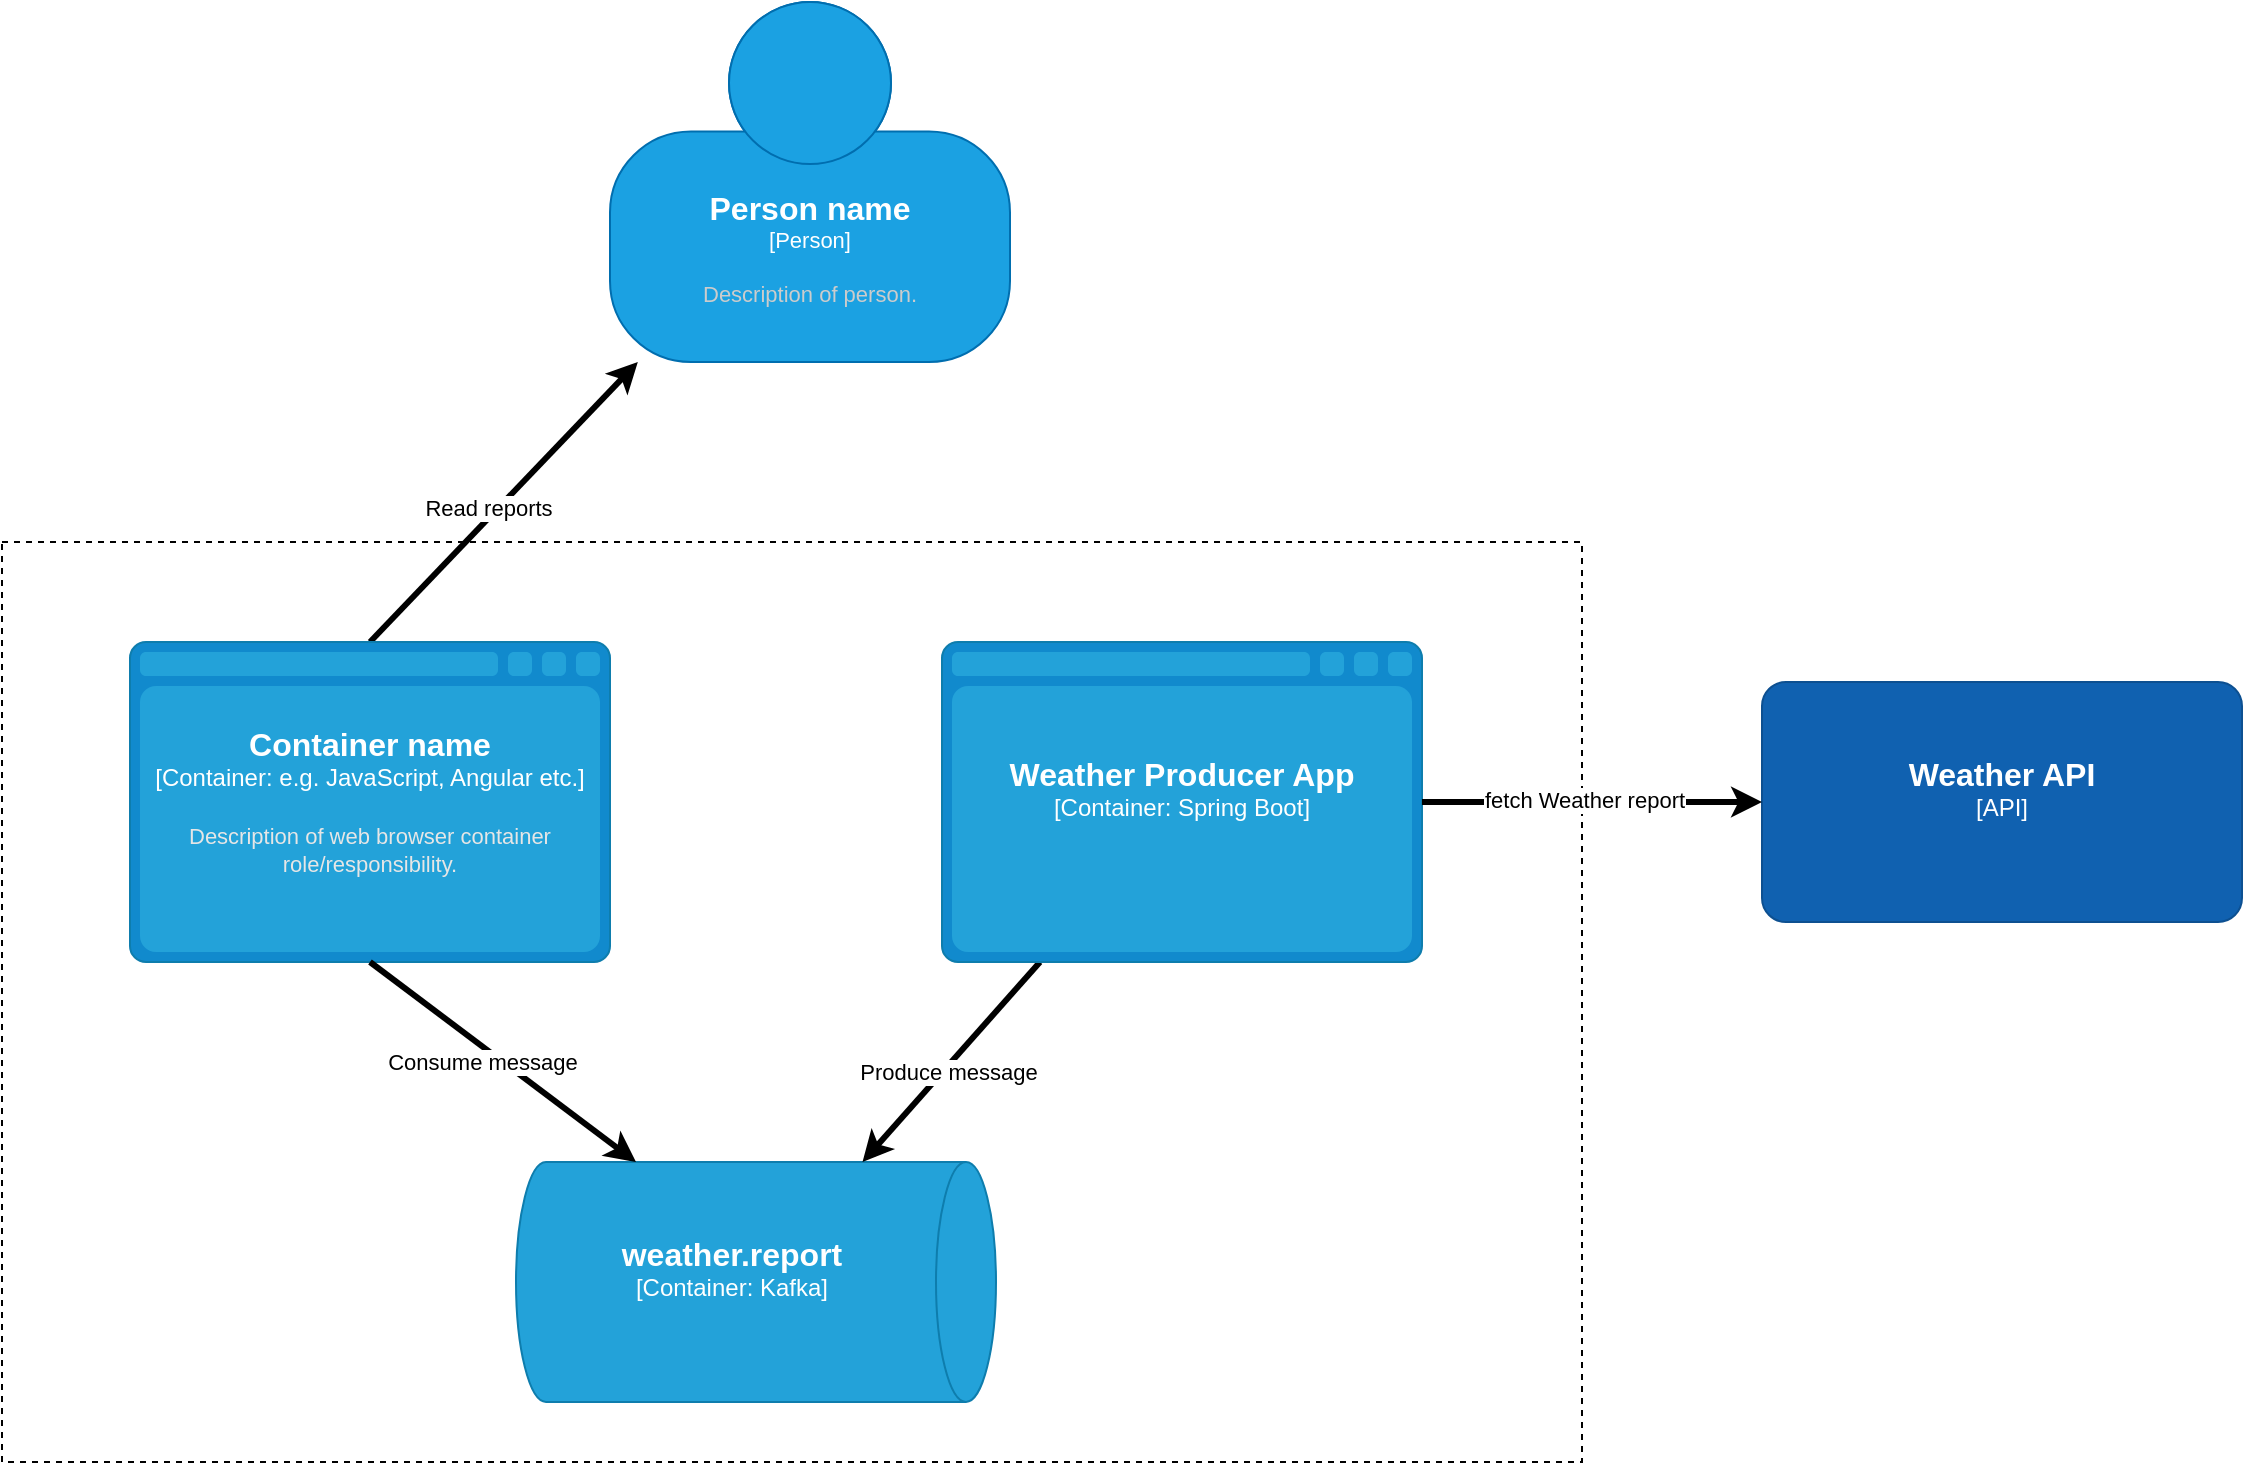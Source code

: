 <mxfile version="27.0.5">
  <diagram name="Page-1" id="Lo6AW9_nEMZEok60yx9N">
    <mxGraphModel dx="1722" dy="868" grid="1" gridSize="10" guides="1" tooltips="1" connect="1" arrows="1" fold="1" page="1" pageScale="1" pageWidth="827" pageHeight="1169" math="0" shadow="0">
      <root>
        <mxCell id="0" />
        <mxCell id="1" parent="0" />
        <mxCell id="etIEYSetncgjo0pks7DP-15" value="" style="rounded=0;whiteSpace=wrap;html=1;dashed=1;fillColor=none;" vertex="1" parent="1">
          <mxGeometry x="350" y="290" width="790" height="460" as="geometry" />
        </mxCell>
        <object placeholders="1" c4Name="Person name" c4Type="Person" c4Description="Description of person." label="&lt;font style=&quot;font-size: 16px&quot;&gt;&lt;b&gt;%c4Name%&lt;/b&gt;&lt;/font&gt;&lt;div&gt;[%c4Type%]&lt;/div&gt;&lt;br&gt;&lt;div&gt;&lt;font style=&quot;font-size: 11px&quot;&gt;&lt;font color=&quot;#cccccc&quot;&gt;%c4Description%&lt;/font&gt;&lt;/div&gt;" id="etIEYSetncgjo0pks7DP-1">
          <mxCell style="html=1;fontSize=11;dashed=0;whiteSpace=wrap;shape=mxgraph.c4.person2;align=center;metaEdit=1;points=[[0.5,0,0],[1,0.5,0],[1,0.75,0],[0.75,1,0],[0.5,1,0],[0.25,1,0],[0,0.75,0],[0,0.5,0]];resizable=0;fillColor=#1ba1e2;fontColor=#ffffff;strokeColor=#006EAF;" vertex="1" parent="1">
            <mxGeometry x="654" y="20" width="200" height="180" as="geometry" />
          </mxCell>
        </object>
        <object placeholders="1" c4Name="Weather API" c4Type="API" c4Description="" label="&lt;font style=&quot;font-size: 16px&quot;&gt;&lt;b&gt;%c4Name%&lt;/b&gt;&lt;/font&gt;&lt;div&gt;[%c4Type%]&lt;/div&gt;&lt;br&gt;&lt;div&gt;&lt;font style=&quot;font-size: 11px&quot;&gt;&lt;font color=&quot;#cccccc&quot;&gt;%c4Description%&lt;/font&gt;&lt;/div&gt;" id="etIEYSetncgjo0pks7DP-2">
          <mxCell style="rounded=1;whiteSpace=wrap;html=1;labelBackgroundColor=none;fillColor=#1061B0;fontColor=#ffffff;align=center;arcSize=10;strokeColor=#0D5091;metaEdit=1;resizable=0;points=[[0.25,0,0],[0.5,0,0],[0.75,0,0],[1,0.25,0],[1,0.5,0],[1,0.75,0],[0.75,1,0],[0.5,1,0],[0.25,1,0],[0,0.75,0],[0,0.5,0],[0,0.25,0]];" vertex="1" parent="1">
            <mxGeometry x="1230" y="360" width="240" height="120" as="geometry" />
          </mxCell>
        </object>
        <object placeholders="1" c4Name="weather.report" c4Type="Container" c4Technology="Kafka" c4Description="" label="&lt;font style=&quot;font-size: 16px&quot;&gt;&lt;b&gt;%c4Name%&lt;/b&gt;&lt;/font&gt;&lt;div&gt;[%c4Type%:&amp;nbsp;%c4Technology%]&lt;/div&gt;&lt;br&gt;&lt;div&gt;&lt;font style=&quot;font-size: 11px&quot;&gt;&lt;font color=&quot;#E6E6E6&quot;&gt;%c4Description%&lt;/font&gt;&lt;/div&gt;" id="etIEYSetncgjo0pks7DP-3">
          <mxCell style="shape=cylinder3;size=15;direction=south;whiteSpace=wrap;html=1;boundedLbl=1;rounded=0;labelBackgroundColor=none;fillColor=#23A2D9;fontSize=12;fontColor=#ffffff;align=center;strokeColor=#0E7DAD;metaEdit=1;points=[[0.5,0,0],[1,0.25,0],[1,0.5,0],[1,0.75,0],[0.5,1,0],[0,0.75,0],[0,0.5,0],[0,0.25,0]];resizable=0;" vertex="1" parent="1">
            <mxGeometry x="607" y="600" width="240" height="120" as="geometry" />
          </mxCell>
        </object>
        <mxCell id="etIEYSetncgjo0pks7DP-9" style="rounded=0;orthogonalLoop=1;jettySize=auto;html=1;strokeWidth=3;" edge="1" parent="1" source="etIEYSetncgjo0pks7DP-4" target="etIEYSetncgjo0pks7DP-3">
          <mxGeometry relative="1" as="geometry" />
        </mxCell>
        <mxCell id="etIEYSetncgjo0pks7DP-10" value="Produce message" style="edgeLabel;html=1;align=center;verticalAlign=middle;resizable=0;points=[];" vertex="1" connectable="0" parent="etIEYSetncgjo0pks7DP-9">
          <mxGeometry x="0.067" y="2" relative="1" as="geometry">
            <mxPoint as="offset" />
          </mxGeometry>
        </mxCell>
        <object placeholders="1" c4Name="Weather Producer App" c4Type="Container" c4Technology="Spring Boot" c4Description="" label="&lt;font style=&quot;font-size: 16px&quot;&gt;&lt;b&gt;%c4Name%&lt;/b&gt;&lt;/font&gt;&lt;div&gt;[%c4Type%:&amp;nbsp;%c4Technology%]&lt;/div&gt;&lt;br&gt;&lt;div&gt;&lt;font style=&quot;font-size: 11px&quot;&gt;&lt;font color=&quot;#E6E6E6&quot;&gt;%c4Description%&lt;/font&gt;&lt;/div&gt;" id="etIEYSetncgjo0pks7DP-4">
          <mxCell style="shape=mxgraph.c4.webBrowserContainer2;whiteSpace=wrap;html=1;boundedLbl=1;rounded=0;labelBackgroundColor=none;strokeColor=#118ACD;fillColor=#23A2D9;strokeColor=#118ACD;strokeColor2=#0E7DAD;fontSize=12;fontColor=#ffffff;align=center;metaEdit=1;points=[[0.5,0,0],[1,0.25,0],[1,0.5,0],[1,0.75,0],[0.5,1,0],[0,0.75,0],[0,0.5,0],[0,0.25,0]];resizable=0;" vertex="1" parent="1">
            <mxGeometry x="820" y="340" width="240" height="160" as="geometry" />
          </mxCell>
        </object>
        <mxCell id="etIEYSetncgjo0pks7DP-13" style="rounded=0;orthogonalLoop=1;jettySize=auto;html=1;exitX=0.5;exitY=0;exitDx=0;exitDy=0;exitPerimeter=0;strokeWidth=3;" edge="1" parent="1" source="etIEYSetncgjo0pks7DP-5" target="etIEYSetncgjo0pks7DP-1">
          <mxGeometry relative="1" as="geometry" />
        </mxCell>
        <mxCell id="etIEYSetncgjo0pks7DP-14" value="Read reports" style="edgeLabel;html=1;align=center;verticalAlign=middle;resizable=0;points=[];" vertex="1" connectable="0" parent="etIEYSetncgjo0pks7DP-13">
          <mxGeometry x="-0.078" y="4" relative="1" as="geometry">
            <mxPoint as="offset" />
          </mxGeometry>
        </mxCell>
        <object placeholders="1" c4Name="Container name" c4Type="Container" c4Technology="e.g. JavaScript, Angular etc." c4Description="Description of web browser container role/responsibility." label="&lt;font style=&quot;font-size: 16px&quot;&gt;&lt;b&gt;%c4Name%&lt;/b&gt;&lt;/font&gt;&lt;div&gt;[%c4Type%:&amp;nbsp;%c4Technology%]&lt;/div&gt;&lt;br&gt;&lt;div&gt;&lt;font style=&quot;font-size: 11px&quot;&gt;&lt;font color=&quot;#E6E6E6&quot;&gt;%c4Description%&lt;/font&gt;&lt;/div&gt;" id="etIEYSetncgjo0pks7DP-5">
          <mxCell style="shape=mxgraph.c4.webBrowserContainer2;whiteSpace=wrap;html=1;boundedLbl=1;rounded=0;labelBackgroundColor=none;strokeColor=#118ACD;fillColor=#23A2D9;strokeColor=#118ACD;strokeColor2=#0E7DAD;fontSize=12;fontColor=#ffffff;align=center;metaEdit=1;points=[[0.5,0,0],[1,0.25,0],[1,0.5,0],[1,0.75,0],[0.5,1,0],[0,0.75,0],[0,0.5,0],[0,0.25,0]];resizable=0;" vertex="1" parent="1">
            <mxGeometry x="414" y="340" width="240" height="160" as="geometry" />
          </mxCell>
        </object>
        <mxCell id="etIEYSetncgjo0pks7DP-6" style="edgeStyle=orthogonalEdgeStyle;rounded=0;orthogonalLoop=1;jettySize=auto;html=1;entryX=0;entryY=0.5;entryDx=0;entryDy=0;entryPerimeter=0;strokeWidth=3;" edge="1" parent="1" source="etIEYSetncgjo0pks7DP-4" target="etIEYSetncgjo0pks7DP-2">
          <mxGeometry relative="1" as="geometry" />
        </mxCell>
        <mxCell id="etIEYSetncgjo0pks7DP-8" value="fetch Weather report" style="edgeLabel;html=1;align=center;verticalAlign=middle;resizable=0;points=[];" vertex="1" connectable="0" parent="etIEYSetncgjo0pks7DP-6">
          <mxGeometry x="-0.05" y="1" relative="1" as="geometry">
            <mxPoint as="offset" />
          </mxGeometry>
        </mxCell>
        <mxCell id="etIEYSetncgjo0pks7DP-11" style="rounded=0;orthogonalLoop=1;jettySize=auto;html=1;exitX=0.5;exitY=1;exitDx=0;exitDy=0;exitPerimeter=0;entryX=0;entryY=0.75;entryDx=0;entryDy=0;entryPerimeter=0;strokeWidth=3;" edge="1" parent="1" source="etIEYSetncgjo0pks7DP-5" target="etIEYSetncgjo0pks7DP-3">
          <mxGeometry relative="1" as="geometry" />
        </mxCell>
        <mxCell id="etIEYSetncgjo0pks7DP-12" value="Consume message" style="edgeLabel;html=1;align=center;verticalAlign=middle;resizable=0;points=[];" vertex="1" connectable="0" parent="etIEYSetncgjo0pks7DP-11">
          <mxGeometry x="-0.242" y="-1" relative="1" as="geometry">
            <mxPoint x="6" y="11" as="offset" />
          </mxGeometry>
        </mxCell>
      </root>
    </mxGraphModel>
  </diagram>
</mxfile>
